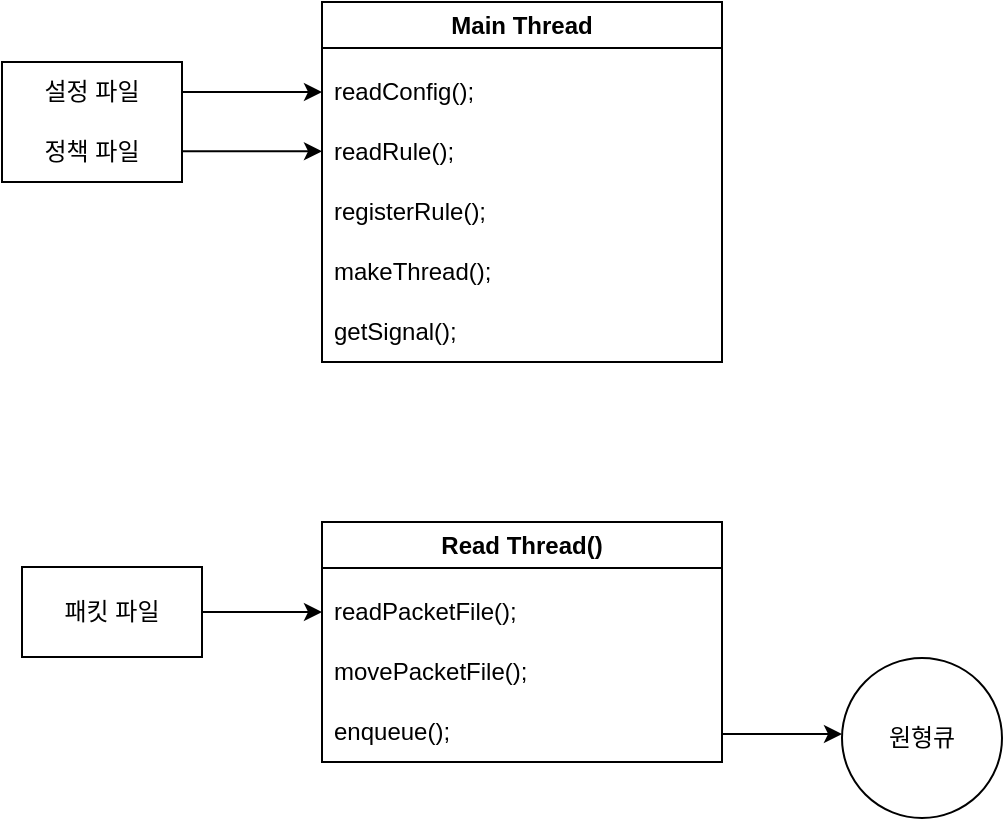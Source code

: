 <mxfile version="24.2.1" type="github">
  <diagram name="페이지-1" id="LkKAR9_SpMBTQ6YnuUfW">
    <mxGraphModel dx="989" dy="514" grid="1" gridSize="10" guides="1" tooltips="1" connect="1" arrows="1" fold="1" page="1" pageScale="1" pageWidth="827" pageHeight="1169" math="0" shadow="0">
      <root>
        <mxCell id="0" />
        <mxCell id="1" parent="0" />
        <mxCell id="0VdUfWVQp8YhdndEUQRN-17" value="" style="endArrow=classic;html=1;rounded=0;" edge="1" parent="1">
          <mxGeometry width="50" height="50" relative="1" as="geometry">
            <mxPoint x="170" y="75" as="sourcePoint" />
            <mxPoint x="240" y="75" as="targetPoint" />
          </mxGeometry>
        </mxCell>
        <mxCell id="0VdUfWVQp8YhdndEUQRN-18" value="" style="endArrow=classic;html=1;rounded=0;" edge="1" parent="1">
          <mxGeometry width="50" height="50" relative="1" as="geometry">
            <mxPoint x="170" y="104.66" as="sourcePoint" />
            <mxPoint x="240" y="104.66" as="targetPoint" />
          </mxGeometry>
        </mxCell>
        <mxCell id="0VdUfWVQp8YhdndEUQRN-25" value="" style="rounded=0;whiteSpace=wrap;html=1;" vertex="1" parent="1">
          <mxGeometry x="80" y="60" width="90" height="60" as="geometry" />
        </mxCell>
        <mxCell id="0VdUfWVQp8YhdndEUQRN-26" value="설정 파일" style="text;strokeColor=none;fillColor=none;align=center;verticalAlign=middle;spacingLeft=4;spacingRight=4;overflow=hidden;points=[[0,0.5],[1,0.5]];portConstraint=eastwest;rotatable=0;whiteSpace=wrap;html=1;" vertex="1" parent="1">
          <mxGeometry x="80" y="60" width="90" height="30" as="geometry" />
        </mxCell>
        <mxCell id="0VdUfWVQp8YhdndEUQRN-27" value="정책 파일" style="text;strokeColor=none;fillColor=none;align=center;verticalAlign=middle;spacingLeft=4;spacingRight=4;overflow=hidden;points=[[0,0.5],[1,0.5]];portConstraint=eastwest;rotatable=0;whiteSpace=wrap;html=1;" vertex="1" parent="1">
          <mxGeometry x="80" y="90" width="90" height="30" as="geometry" />
        </mxCell>
        <mxCell id="0VdUfWVQp8YhdndEUQRN-33" value="Main Thread" style="swimlane;whiteSpace=wrap;html=1;" vertex="1" parent="1">
          <mxGeometry x="240" y="30" width="200" height="180" as="geometry" />
        </mxCell>
        <mxCell id="0VdUfWVQp8YhdndEUQRN-34" value="readConfig();" style="text;strokeColor=none;fillColor=none;align=left;verticalAlign=middle;spacingLeft=4;spacingRight=4;overflow=hidden;points=[[0,0.5],[1,0.5]];portConstraint=eastwest;rotatable=0;whiteSpace=wrap;html=1;" vertex="1" parent="0VdUfWVQp8YhdndEUQRN-33">
          <mxGeometry y="30" width="200" height="30" as="geometry" />
        </mxCell>
        <mxCell id="0VdUfWVQp8YhdndEUQRN-35" value="readRule();" style="text;strokeColor=none;fillColor=none;align=left;verticalAlign=middle;spacingLeft=4;spacingRight=4;overflow=hidden;points=[[0,0.5],[1,0.5]];portConstraint=eastwest;rotatable=0;whiteSpace=wrap;html=1;" vertex="1" parent="0VdUfWVQp8YhdndEUQRN-33">
          <mxGeometry y="60" width="200" height="30" as="geometry" />
        </mxCell>
        <mxCell id="0VdUfWVQp8YhdndEUQRN-36" value="registerRule();" style="text;strokeColor=none;fillColor=none;align=left;verticalAlign=middle;spacingLeft=4;spacingRight=4;overflow=hidden;points=[[0,0.5],[1,0.5]];portConstraint=eastwest;rotatable=0;whiteSpace=wrap;html=1;" vertex="1" parent="0VdUfWVQp8YhdndEUQRN-33">
          <mxGeometry y="90" width="200" height="30" as="geometry" />
        </mxCell>
        <mxCell id="0VdUfWVQp8YhdndEUQRN-37" value="makeThread();" style="text;strokeColor=none;fillColor=none;align=left;verticalAlign=middle;spacingLeft=4;spacingRight=4;overflow=hidden;points=[[0,0.5],[1,0.5]];portConstraint=eastwest;rotatable=0;whiteSpace=wrap;html=1;" vertex="1" parent="0VdUfWVQp8YhdndEUQRN-33">
          <mxGeometry y="120" width="200" height="30" as="geometry" />
        </mxCell>
        <mxCell id="0VdUfWVQp8YhdndEUQRN-45" value="getSignal();" style="text;strokeColor=none;fillColor=none;align=left;verticalAlign=middle;spacingLeft=4;spacingRight=4;overflow=hidden;points=[[0,0.5],[1,0.5]];portConstraint=eastwest;rotatable=0;whiteSpace=wrap;html=1;" vertex="1" parent="0VdUfWVQp8YhdndEUQRN-33">
          <mxGeometry y="150" width="200" height="30" as="geometry" />
        </mxCell>
        <mxCell id="0VdUfWVQp8YhdndEUQRN-41" value="Read Thread()" style="swimlane;whiteSpace=wrap;html=1;" vertex="1" parent="1">
          <mxGeometry x="240" y="290" width="200" height="120" as="geometry" />
        </mxCell>
        <mxCell id="0VdUfWVQp8YhdndEUQRN-42" value="readPacketFile();" style="text;strokeColor=none;fillColor=none;align=left;verticalAlign=middle;spacingLeft=4;spacingRight=4;overflow=hidden;points=[[0,0.5],[1,0.5]];portConstraint=eastwest;rotatable=0;whiteSpace=wrap;html=1;" vertex="1" parent="0VdUfWVQp8YhdndEUQRN-41">
          <mxGeometry y="30" width="200" height="30" as="geometry" />
        </mxCell>
        <mxCell id="0VdUfWVQp8YhdndEUQRN-43" value="movePacketFile();" style="text;strokeColor=none;fillColor=none;align=left;verticalAlign=middle;spacingLeft=4;spacingRight=4;overflow=hidden;points=[[0,0.5],[1,0.5]];portConstraint=eastwest;rotatable=0;whiteSpace=wrap;html=1;" vertex="1" parent="0VdUfWVQp8YhdndEUQRN-41">
          <mxGeometry y="60" width="200" height="30" as="geometry" />
        </mxCell>
        <mxCell id="0VdUfWVQp8YhdndEUQRN-44" value="enqueue();" style="text;strokeColor=none;fillColor=none;align=left;verticalAlign=middle;spacingLeft=4;spacingRight=4;overflow=hidden;points=[[0,0.5],[1,0.5]];portConstraint=eastwest;rotatable=0;whiteSpace=wrap;html=1;" vertex="1" parent="0VdUfWVQp8YhdndEUQRN-41">
          <mxGeometry y="90" width="200" height="30" as="geometry" />
        </mxCell>
        <mxCell id="0VdUfWVQp8YhdndEUQRN-46" value="패킷 파일" style="rounded=0;whiteSpace=wrap;html=1;" vertex="1" parent="1">
          <mxGeometry x="90" y="312.5" width="90" height="45" as="geometry" />
        </mxCell>
        <mxCell id="0VdUfWVQp8YhdndEUQRN-47" value="" style="endArrow=classic;html=1;rounded=0;entryX=0;entryY=0.5;entryDx=0;entryDy=0;exitX=1;exitY=0.5;exitDx=0;exitDy=0;" edge="1" parent="1" source="0VdUfWVQp8YhdndEUQRN-46" target="0VdUfWVQp8YhdndEUQRN-42">
          <mxGeometry width="50" height="50" relative="1" as="geometry">
            <mxPoint x="180" y="340" as="sourcePoint" />
            <mxPoint x="230" y="290" as="targetPoint" />
          </mxGeometry>
        </mxCell>
        <mxCell id="0VdUfWVQp8YhdndEUQRN-48" value="" style="endArrow=classic;html=1;rounded=0;" edge="1" parent="1">
          <mxGeometry width="50" height="50" relative="1" as="geometry">
            <mxPoint x="440" y="396" as="sourcePoint" />
            <mxPoint x="500" y="396" as="targetPoint" />
          </mxGeometry>
        </mxCell>
        <mxCell id="0VdUfWVQp8YhdndEUQRN-49" value="원형큐" style="ellipse;whiteSpace=wrap;html=1;aspect=fixed;" vertex="1" parent="1">
          <mxGeometry x="500" y="358" width="80" height="80" as="geometry" />
        </mxCell>
      </root>
    </mxGraphModel>
  </diagram>
</mxfile>
